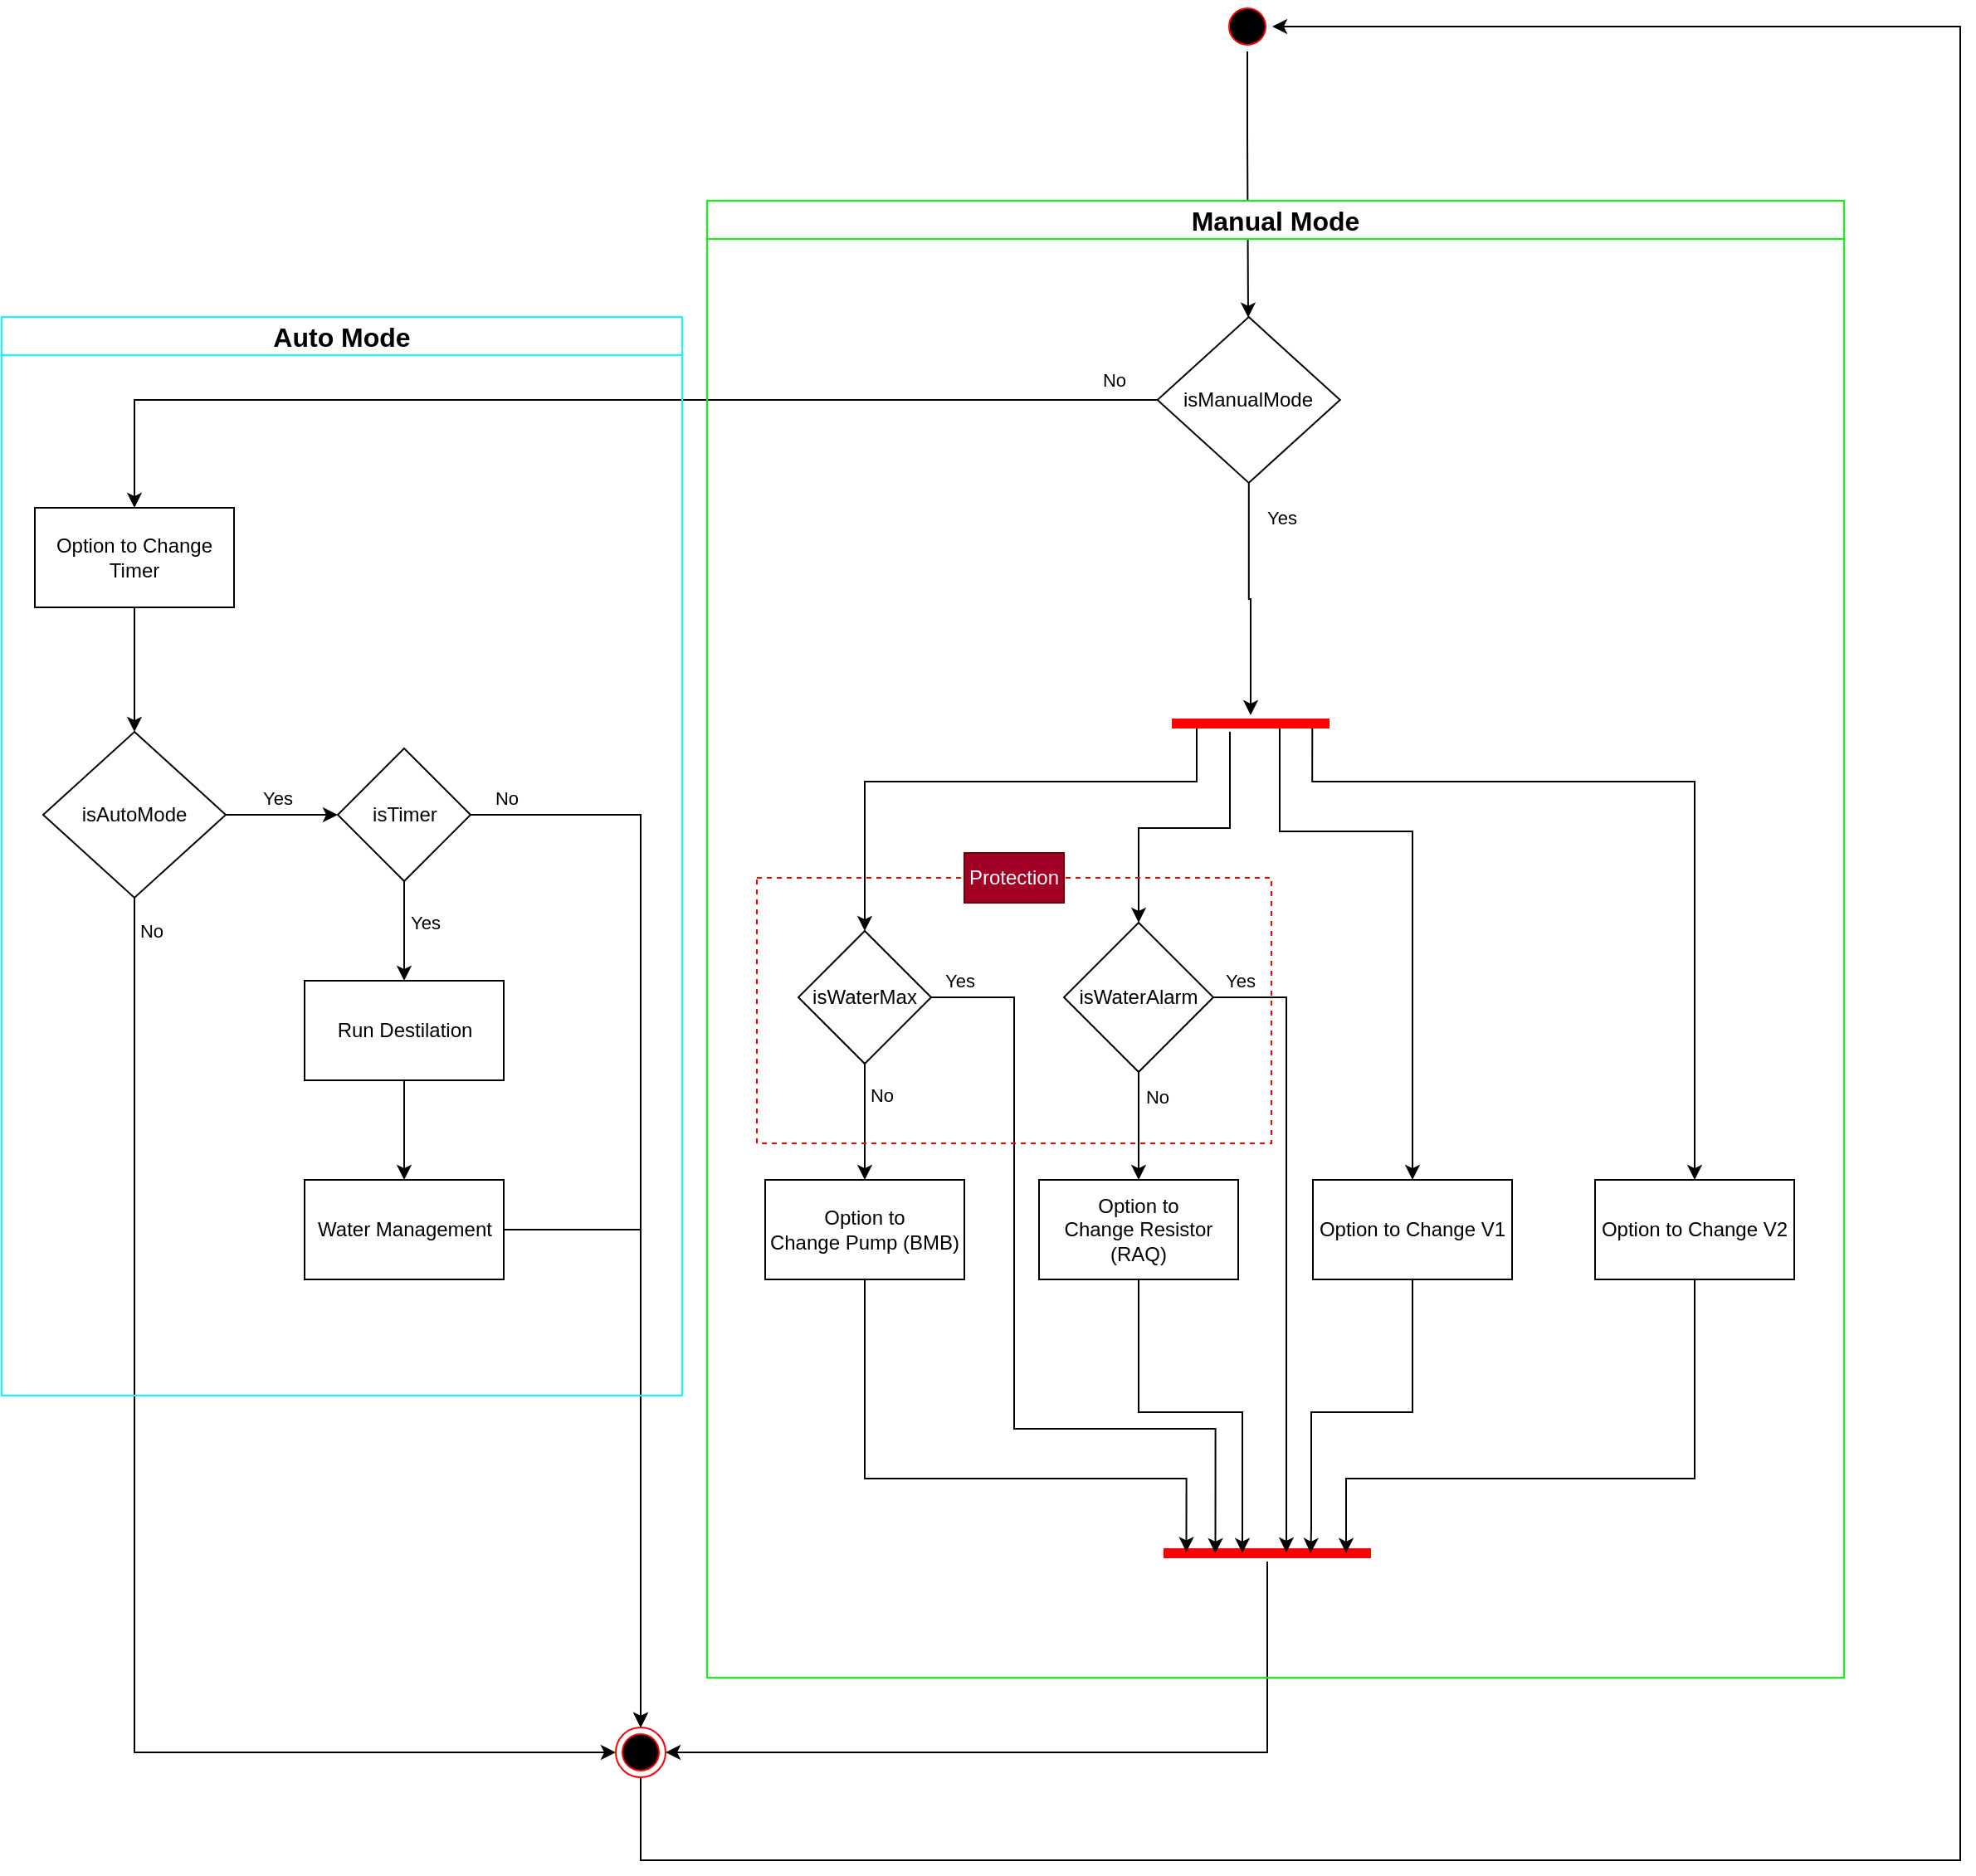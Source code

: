 <mxfile version="24.7.8">
  <diagram name="Página-1" id="O3JyGVQpDG3Lo8o7kQD4">
    <mxGraphModel dx="1434" dy="844" grid="1" gridSize="10" guides="1" tooltips="1" connect="1" arrows="1" fold="1" page="1" pageScale="1" pageWidth="827" pageHeight="1169" math="0" shadow="0">
      <root>
        <mxCell id="0" />
        <mxCell id="1" parent="0" />
        <mxCell id="xve0XWHkX6E9ICd-36VI-2" value="Option to Change V1" style="rounded=0;whiteSpace=wrap;html=1;" parent="1" vertex="1">
          <mxGeometry x="920" y="720" width="120" height="60" as="geometry" />
        </mxCell>
        <mxCell id="xve0XWHkX6E9ICd-36VI-4" style="edgeStyle=orthogonalEdgeStyle;rounded=0;orthogonalLoop=1;jettySize=auto;html=1;entryDx=0;entryDy=0;entryPerimeter=0;" parent="1" source="xve0XWHkX6E9ICd-36VI-3" target="xve0XWHkX6E9ICd-36VI-13" edge="1">
          <mxGeometry relative="1" as="geometry" />
        </mxCell>
        <mxCell id="xve0XWHkX6E9ICd-36VI-5" value="Yes" style="edgeLabel;html=1;align=center;verticalAlign=middle;resizable=0;points=[];" parent="xve0XWHkX6E9ICd-36VI-4" vertex="1" connectable="0">
          <mxGeometry x="-0.287" y="-2" relative="1" as="geometry">
            <mxPoint x="21" y="-30" as="offset" />
          </mxGeometry>
        </mxCell>
        <mxCell id="xve0XWHkX6E9ICd-36VI-3" value="isManualMode" style="rhombus;whiteSpace=wrap;html=1;" parent="1" vertex="1">
          <mxGeometry x="826.36" y="200" width="110" height="100" as="geometry" />
        </mxCell>
        <mxCell id="xve0XWHkX6E9ICd-36VI-6" value="Option to Change&amp;nbsp;V2" style="rounded=0;whiteSpace=wrap;html=1;" parent="1" vertex="1">
          <mxGeometry x="1090" y="720" width="120" height="60" as="geometry" />
        </mxCell>
        <mxCell id="xve0XWHkX6E9ICd-36VI-7" value="Option to Change&amp;nbsp;Pump (BMB)" style="rounded=0;whiteSpace=wrap;html=1;" parent="1" vertex="1">
          <mxGeometry x="590" y="720" width="120" height="60" as="geometry" />
        </mxCell>
        <mxCell id="xve0XWHkX6E9ICd-36VI-8" value="Option to Change&amp;nbsp;Resistor (RAQ)" style="rounded=0;whiteSpace=wrap;html=1;" parent="1" vertex="1">
          <mxGeometry x="755" y="720" width="120" height="60" as="geometry" />
        </mxCell>
        <mxCell id="xve0XWHkX6E9ICd-36VI-11" style="edgeStyle=orthogonalEdgeStyle;rounded=0;orthogonalLoop=1;jettySize=auto;html=1;entryDx=0;entryDy=0;" parent="1" source="xve0XWHkX6E9ICd-36VI-9" target="xve0XWHkX6E9ICd-36VI-7" edge="1">
          <mxGeometry relative="1" as="geometry" />
        </mxCell>
        <mxCell id="xve0XWHkX6E9ICd-36VI-12" value="No" style="edgeLabel;html=1;align=center;verticalAlign=middle;resizable=0;points=[];" parent="xve0XWHkX6E9ICd-36VI-11" vertex="1" connectable="0">
          <mxGeometry x="-0.219" y="1" relative="1" as="geometry">
            <mxPoint x="9" y="-9" as="offset" />
          </mxGeometry>
        </mxCell>
        <mxCell id="xve0XWHkX6E9ICd-36VI-9" value="isWaterMax" style="rhombus;whiteSpace=wrap;html=1;" parent="1" vertex="1">
          <mxGeometry x="610" y="570" width="80" height="80" as="geometry" />
        </mxCell>
        <mxCell id="xve0XWHkX6E9ICd-36VI-18" style="edgeStyle=orthogonalEdgeStyle;rounded=0;orthogonalLoop=1;jettySize=auto;html=1;entryDx=0;entryDy=0;" parent="1" source="xve0XWHkX6E9ICd-36VI-10" target="xve0XWHkX6E9ICd-36VI-8" edge="1">
          <mxGeometry relative="1" as="geometry" />
        </mxCell>
        <mxCell id="xve0XWHkX6E9ICd-36VI-19" value="No" style="edgeLabel;html=1;align=center;verticalAlign=middle;resizable=0;points=[];" parent="xve0XWHkX6E9ICd-36VI-18" vertex="1" connectable="0">
          <mxGeometry x="-0.275" relative="1" as="geometry">
            <mxPoint x="11" y="-9" as="offset" />
          </mxGeometry>
        </mxCell>
        <mxCell id="xve0XWHkX6E9ICd-36VI-10" value="isWaterAlarm" style="rhombus;whiteSpace=wrap;html=1;" parent="1" vertex="1">
          <mxGeometry x="770" y="565" width="90" height="90" as="geometry" />
        </mxCell>
        <mxCell id="xve0XWHkX6E9ICd-36VI-15" style="edgeStyle=orthogonalEdgeStyle;rounded=0;orthogonalLoop=1;jettySize=auto;html=1;exitDx=0;exitDy=0;exitPerimeter=0;entryDx=0;entryDy=0;exitX=0.75;exitY=0.5;entryX=0.5;entryY=0;" parent="1" source="xve0XWHkX6E9ICd-36VI-13" target="xve0XWHkX6E9ICd-36VI-2" edge="1">
          <mxGeometry relative="1" as="geometry">
            <mxPoint x="750" y="411.25" as="sourcePoint" />
            <mxPoint x="982.5" y="220" as="targetPoint" />
            <Array as="points">
              <mxPoint x="900" y="445" />
              <mxPoint x="900" y="510" />
              <mxPoint x="980" y="510" />
            </Array>
          </mxGeometry>
        </mxCell>
        <mxCell id="xve0XWHkX6E9ICd-36VI-16" style="edgeStyle=orthogonalEdgeStyle;rounded=0;orthogonalLoop=1;jettySize=auto;html=1;exitDx=0;exitDy=0;exitPerimeter=0;exitX=0.25;exitY=0.5;entryX=0.5;entryY=0;entryDx=0;entryDy=0;" parent="1" source="xve0XWHkX6E9ICd-36VI-13" target="xve0XWHkX6E9ICd-36VI-9" edge="1">
          <mxGeometry relative="1" as="geometry">
            <mxPoint x="750" y="610" as="targetPoint" />
            <Array as="points">
              <mxPoint x="850" y="445" />
              <mxPoint x="850" y="480" />
              <mxPoint x="650" y="480" />
            </Array>
          </mxGeometry>
        </mxCell>
        <mxCell id="FvylNQ2aFLofRz3cB290-1" style="edgeStyle=orthogonalEdgeStyle;rounded=0;orthogonalLoop=1;jettySize=auto;html=1;exitDx=0;exitDy=0;exitPerimeter=0;entryDx=0;entryDy=0;exitX=0.891;exitY=0.533;entryX=0.5;entryY=0;" parent="1" source="xve0XWHkX6E9ICd-36VI-13" target="xve0XWHkX6E9ICd-36VI-6" edge="1">
          <mxGeometry relative="1" as="geometry">
            <Array as="points">
              <mxPoint x="920" y="480" />
              <mxPoint x="1150" y="480" />
            </Array>
          </mxGeometry>
        </mxCell>
        <mxCell id="FvylNQ2aFLofRz3cB290-3" style="edgeStyle=orthogonalEdgeStyle;rounded=0;orthogonalLoop=1;jettySize=auto;html=1;entryX=0.5;entryY=0;entryDx=0;entryDy=0;" parent="1" source="xve0XWHkX6E9ICd-36VI-13" target="xve0XWHkX6E9ICd-36VI-10" edge="1">
          <mxGeometry relative="1" as="geometry">
            <Array as="points">
              <mxPoint x="870" y="508" />
              <mxPoint x="815" y="508" />
            </Array>
          </mxGeometry>
        </mxCell>
        <mxCell id="xve0XWHkX6E9ICd-36VI-13" value="" style="shape=line;html=1;strokeWidth=6;strokeColor=#ff0000;rotation=0;" parent="1" vertex="1">
          <mxGeometry x="835" y="440" width="95" height="10" as="geometry" />
        </mxCell>
        <mxCell id="FvylNQ2aFLofRz3cB290-18" style="edgeStyle=orthogonalEdgeStyle;rounded=0;orthogonalLoop=1;jettySize=auto;html=1;exitX=0.5;exitY=1;exitDx=0;exitDy=0;" parent="1" source="xve0XWHkX6E9ICd-36VI-31" target="xve0XWHkX6E9ICd-36VI-3" edge="1">
          <mxGeometry relative="1" as="geometry">
            <Array as="points">
              <mxPoint x="881" y="90" />
              <mxPoint x="881" y="90" />
            </Array>
          </mxGeometry>
        </mxCell>
        <mxCell id="xve0XWHkX6E9ICd-36VI-31" value="" style="ellipse;html=1;shape=startState;fillColor=#000000;strokeColor=#ff0000;" parent="1" vertex="1">
          <mxGeometry x="865.5" y="10" width="30" height="30" as="geometry" />
        </mxCell>
        <mxCell id="NpD5K99SZVwvwFvOVfnl-2" style="edgeStyle=orthogonalEdgeStyle;rounded=0;orthogonalLoop=1;jettySize=auto;html=1;entryDx=0;entryDy=0;" parent="1" source="xve0XWHkX6E9ICd-36VI-41" target="NpD5K99SZVwvwFvOVfnl-1" edge="1">
          <mxGeometry relative="1" as="geometry" />
        </mxCell>
        <mxCell id="NpD5K99SZVwvwFvOVfnl-3" value="Yes" style="edgeLabel;html=1;align=center;verticalAlign=middle;resizable=0;points=[];" parent="NpD5K99SZVwvwFvOVfnl-2" vertex="1" connectable="0">
          <mxGeometry x="-0.127" y="-2" relative="1" as="geometry">
            <mxPoint x="1" y="-12" as="offset" />
          </mxGeometry>
        </mxCell>
        <mxCell id="NpD5K99SZVwvwFvOVfnl-16" style="edgeStyle=orthogonalEdgeStyle;rounded=0;orthogonalLoop=1;jettySize=auto;html=1;entryDx=0;entryDy=0;exitX=0.5;exitY=1;exitDx=0;exitDy=0;" parent="1" source="xve0XWHkX6E9ICd-36VI-41" target="NpD5K99SZVwvwFvOVfnl-13" edge="1">
          <mxGeometry relative="1" as="geometry">
            <Array as="points">
              <mxPoint x="210" y="1065" />
            </Array>
          </mxGeometry>
        </mxCell>
        <mxCell id="NpD5K99SZVwvwFvOVfnl-19" value="No" style="edgeLabel;html=1;align=center;verticalAlign=middle;resizable=0;points=[];" parent="NpD5K99SZVwvwFvOVfnl-16" vertex="1" connectable="0">
          <mxGeometry x="0.429" relative="1" as="geometry">
            <mxPoint x="-50" y="-495" as="offset" />
          </mxGeometry>
        </mxCell>
        <mxCell id="xve0XWHkX6E9ICd-36VI-41" value="isAutoMode" style="rhombus;whiteSpace=wrap;html=1;" parent="1" vertex="1">
          <mxGeometry x="155" y="450" width="110" height="100" as="geometry" />
        </mxCell>
        <mxCell id="NpD5K99SZVwvwFvOVfnl-11" style="edgeStyle=orthogonalEdgeStyle;rounded=0;orthogonalLoop=1;jettySize=auto;html=1;entryDx=0;entryDy=0;" parent="1" source="xve0XWHkX6E9ICd-36VI-64" target="NpD5K99SZVwvwFvOVfnl-10" edge="1">
          <mxGeometry relative="1" as="geometry" />
        </mxCell>
        <mxCell id="xve0XWHkX6E9ICd-36VI-64" value="Run Destilation" style="rounded=0;whiteSpace=wrap;html=1;" parent="1" vertex="1">
          <mxGeometry x="312.5" y="600" width="120" height="60" as="geometry" />
        </mxCell>
        <mxCell id="NpD5K99SZVwvwFvOVfnl-4" style="edgeStyle=orthogonalEdgeStyle;rounded=0;orthogonalLoop=1;jettySize=auto;html=1;entryDx=0;entryDy=0;" parent="1" source="NpD5K99SZVwvwFvOVfnl-1" target="xve0XWHkX6E9ICd-36VI-64" edge="1">
          <mxGeometry relative="1" as="geometry" />
        </mxCell>
        <mxCell id="NpD5K99SZVwvwFvOVfnl-5" value="Yes" style="edgeLabel;html=1;align=center;verticalAlign=middle;resizable=0;points=[];" parent="NpD5K99SZVwvwFvOVfnl-4" vertex="1" connectable="0">
          <mxGeometry x="-0.162" y="-1" relative="1" as="geometry">
            <mxPoint x="13" as="offset" />
          </mxGeometry>
        </mxCell>
        <mxCell id="NpD5K99SZVwvwFvOVfnl-17" style="edgeStyle=orthogonalEdgeStyle;rounded=0;orthogonalLoop=1;jettySize=auto;html=1;entryDx=0;entryDy=0;exitX=1;exitY=0.5;exitDx=0;exitDy=0;" parent="1" source="NpD5K99SZVwvwFvOVfnl-1" target="NpD5K99SZVwvwFvOVfnl-13" edge="1">
          <mxGeometry relative="1" as="geometry">
            <Array as="points">
              <mxPoint x="515" y="500" />
            </Array>
          </mxGeometry>
        </mxCell>
        <mxCell id="NpD5K99SZVwvwFvOVfnl-18" value="No" style="edgeLabel;html=1;align=center;verticalAlign=middle;resizable=0;points=[];" parent="NpD5K99SZVwvwFvOVfnl-17" vertex="1" connectable="0">
          <mxGeometry x="-0.012" y="-1" relative="1" as="geometry">
            <mxPoint x="-80" y="-230" as="offset" />
          </mxGeometry>
        </mxCell>
        <mxCell id="NpD5K99SZVwvwFvOVfnl-1" value="isTimer" style="rhombus;whiteSpace=wrap;html=1;" parent="1" vertex="1">
          <mxGeometry x="332.5" y="460" width="80" height="80" as="geometry" />
        </mxCell>
        <mxCell id="NpD5K99SZVwvwFvOVfnl-9" style="edgeStyle=orthogonalEdgeStyle;rounded=0;orthogonalLoop=1;jettySize=auto;html=1;entryDx=0;entryDy=0;exitDx=0;exitDy=0;" parent="1" source="NpD5K99SZVwvwFvOVfnl-6" target="xve0XWHkX6E9ICd-36VI-41" edge="1">
          <mxGeometry relative="1" as="geometry" />
        </mxCell>
        <mxCell id="NpD5K99SZVwvwFvOVfnl-6" value="Option to Change Timer" style="rounded=0;whiteSpace=wrap;html=1;" parent="1" vertex="1">
          <mxGeometry x="150" y="315" width="120" height="60" as="geometry" />
        </mxCell>
        <mxCell id="NpD5K99SZVwvwFvOVfnl-14" style="edgeStyle=orthogonalEdgeStyle;rounded=0;orthogonalLoop=1;jettySize=auto;html=1;entryDx=0;entryDy=0;" parent="1" source="NpD5K99SZVwvwFvOVfnl-10" target="NpD5K99SZVwvwFvOVfnl-13" edge="1">
          <mxGeometry relative="1" as="geometry" />
        </mxCell>
        <mxCell id="NpD5K99SZVwvwFvOVfnl-10" value="Water Management" style="rounded=0;whiteSpace=wrap;html=1;" parent="1" vertex="1">
          <mxGeometry x="312.5" y="720" width="120" height="60" as="geometry" />
        </mxCell>
        <mxCell id="FvylNQ2aFLofRz3cB290-17" style="edgeStyle=orthogonalEdgeStyle;rounded=0;orthogonalLoop=1;jettySize=auto;html=1;entryX=1;entryY=0.5;entryDx=0;entryDy=0;" parent="1" source="NpD5K99SZVwvwFvOVfnl-13" target="xve0XWHkX6E9ICd-36VI-31" edge="1">
          <mxGeometry relative="1" as="geometry">
            <Array as="points">
              <mxPoint x="515" y="1130" />
              <mxPoint x="1310" y="1130" />
              <mxPoint x="1310" y="25" />
            </Array>
          </mxGeometry>
        </mxCell>
        <mxCell id="NpD5K99SZVwvwFvOVfnl-13" value="" style="ellipse;html=1;shape=endState;fillColor=#000000;strokeColor=#ff0000;" parent="1" vertex="1">
          <mxGeometry x="500" y="1050" width="30" height="30" as="geometry" />
        </mxCell>
        <mxCell id="NpD5K99SZVwvwFvOVfnl-22" style="edgeStyle=orthogonalEdgeStyle;rounded=0;orthogonalLoop=1;jettySize=auto;html=1;entryDx=0;entryDy=0;entryX=0.5;entryY=0;" parent="1" source="xve0XWHkX6E9ICd-36VI-3" target="NpD5K99SZVwvwFvOVfnl-6" edge="1">
          <mxGeometry relative="1" as="geometry">
            <Array as="points">
              <mxPoint x="210" y="250" />
            </Array>
            <mxPoint x="51.519" y="380.0" as="targetPoint" />
          </mxGeometry>
        </mxCell>
        <mxCell id="NpD5K99SZVwvwFvOVfnl-23" value="No" style="edgeLabel;html=1;align=center;verticalAlign=middle;resizable=0;points=[];" parent="NpD5K99SZVwvwFvOVfnl-22" vertex="1" connectable="0">
          <mxGeometry x="-0.133" relative="1" as="geometry">
            <mxPoint x="269" y="-12" as="offset" />
          </mxGeometry>
        </mxCell>
        <mxCell id="FvylNQ2aFLofRz3cB290-16" style="edgeStyle=orthogonalEdgeStyle;rounded=0;orthogonalLoop=1;jettySize=auto;html=1;entryX=1;entryY=0.5;entryDx=0;entryDy=0;" parent="1" source="FvylNQ2aFLofRz3cB290-6" target="NpD5K99SZVwvwFvOVfnl-13" edge="1">
          <mxGeometry relative="1" as="geometry">
            <Array as="points">
              <mxPoint x="893" y="1065" />
            </Array>
          </mxGeometry>
        </mxCell>
        <mxCell id="FvylNQ2aFLofRz3cB290-6" value="" style="shape=line;html=1;strokeWidth=6;strokeColor=#ff0000;rotation=0;" parent="1" vertex="1">
          <mxGeometry x="830" y="940" width="125" height="10" as="geometry" />
        </mxCell>
        <mxCell id="FvylNQ2aFLofRz3cB290-7" style="edgeStyle=orthogonalEdgeStyle;rounded=0;orthogonalLoop=1;jettySize=auto;html=1;entryX=0.874;entryY=0.49;entryDx=0;entryDy=0;entryPerimeter=0;" parent="1" source="xve0XWHkX6E9ICd-36VI-6" target="FvylNQ2aFLofRz3cB290-6" edge="1">
          <mxGeometry relative="1" as="geometry">
            <Array as="points">
              <mxPoint x="1150" y="900" />
              <mxPoint x="940" y="900" />
              <mxPoint x="940" y="945" />
            </Array>
          </mxGeometry>
        </mxCell>
        <mxCell id="FvylNQ2aFLofRz3cB290-8" style="edgeStyle=orthogonalEdgeStyle;rounded=0;orthogonalLoop=1;jettySize=auto;html=1;entryX=0.709;entryY=0.49;entryDx=0;entryDy=0;entryPerimeter=0;" parent="1" source="xve0XWHkX6E9ICd-36VI-2" target="FvylNQ2aFLofRz3cB290-6" edge="1">
          <mxGeometry relative="1" as="geometry">
            <Array as="points">
              <mxPoint x="980" y="860" />
              <mxPoint x="919" y="860" />
              <mxPoint x="919" y="930" />
              <mxPoint x="919" y="930" />
            </Array>
          </mxGeometry>
        </mxCell>
        <mxCell id="FvylNQ2aFLofRz3cB290-10" style="edgeStyle=orthogonalEdgeStyle;rounded=0;orthogonalLoop=1;jettySize=auto;html=1;entryX=0.59;entryY=0.447;entryDx=0;entryDy=0;entryPerimeter=0;" parent="1" source="xve0XWHkX6E9ICd-36VI-10" target="FvylNQ2aFLofRz3cB290-6" edge="1">
          <mxGeometry relative="1" as="geometry">
            <Array as="points">
              <mxPoint x="904" y="610" />
              <mxPoint x="904" y="945" />
            </Array>
          </mxGeometry>
        </mxCell>
        <mxCell id="FvylNQ2aFLofRz3cB290-11" value="Yes" style="edgeLabel;html=1;align=center;verticalAlign=middle;resizable=0;points=[];" parent="FvylNQ2aFLofRz3cB290-10" vertex="1" connectable="0">
          <mxGeometry x="-0.901" relative="1" as="geometry">
            <mxPoint x="-3" y="-10" as="offset" />
          </mxGeometry>
        </mxCell>
        <mxCell id="FvylNQ2aFLofRz3cB290-12" style="edgeStyle=orthogonalEdgeStyle;rounded=0;orthogonalLoop=1;jettySize=auto;html=1;entryX=0.25;entryY=0.5;entryDx=0;entryDy=0;entryPerimeter=0;" parent="1" source="xve0XWHkX6E9ICd-36VI-9" target="FvylNQ2aFLofRz3cB290-6" edge="1">
          <mxGeometry relative="1" as="geometry">
            <Array as="points">
              <mxPoint x="740" y="610" />
              <mxPoint x="740" y="870" />
              <mxPoint x="861" y="870" />
            </Array>
          </mxGeometry>
        </mxCell>
        <mxCell id="FvylNQ2aFLofRz3cB290-13" value="Yes" style="edgeLabel;html=1;align=center;verticalAlign=middle;resizable=0;points=[];" parent="FvylNQ2aFLofRz3cB290-12" vertex="1" connectable="0">
          <mxGeometry x="0.678" y="-2" relative="1" as="geometry">
            <mxPoint x="-148" y="-272" as="offset" />
          </mxGeometry>
        </mxCell>
        <mxCell id="FvylNQ2aFLofRz3cB290-14" style="edgeStyle=orthogonalEdgeStyle;rounded=0;orthogonalLoop=1;jettySize=auto;html=1;entryX=0.38;entryY=0.49;entryDx=0;entryDy=0;entryPerimeter=0;" parent="1" source="xve0XWHkX6E9ICd-36VI-8" target="FvylNQ2aFLofRz3cB290-6" edge="1">
          <mxGeometry relative="1" as="geometry" />
        </mxCell>
        <mxCell id="FvylNQ2aFLofRz3cB290-15" style="edgeStyle=orthogonalEdgeStyle;rounded=0;orthogonalLoop=1;jettySize=auto;html=1;entryX=0.11;entryY=0.421;entryDx=0;entryDy=0;entryPerimeter=0;" parent="1" source="xve0XWHkX6E9ICd-36VI-7" target="FvylNQ2aFLofRz3cB290-6" edge="1">
          <mxGeometry relative="1" as="geometry">
            <Array as="points">
              <mxPoint x="650" y="900" />
              <mxPoint x="844" y="900" />
            </Array>
          </mxGeometry>
        </mxCell>
        <mxCell id="FvylNQ2aFLofRz3cB290-21" value="Manual Mode" style="swimlane;whiteSpace=wrap;html=1;strokeColor=#00FF00;fontSize=16;" parent="1" vertex="1">
          <mxGeometry x="555" y="130" width="685" height="890" as="geometry" />
        </mxCell>
        <mxCell id="FvylNQ2aFLofRz3cB290-23" value="" style="rounded=0;whiteSpace=wrap;html=1;fillColor=none;strokeColor=#FF0000;dashed=1;" parent="FvylNQ2aFLofRz3cB290-21" vertex="1">
          <mxGeometry x="30" y="408" width="310" height="160" as="geometry" />
        </mxCell>
        <mxCell id="FvylNQ2aFLofRz3cB290-24" value="Protection" style="text;html=1;align=center;verticalAlign=middle;whiteSpace=wrap;rounded=0;fillColor=#a20025;fontColor=#ffffff;strokeColor=#6F0000;" parent="FvylNQ2aFLofRz3cB290-21" vertex="1">
          <mxGeometry x="155" y="393" width="60" height="30" as="geometry" />
        </mxCell>
        <mxCell id="FvylNQ2aFLofRz3cB290-22" value="Auto Mode" style="swimlane;whiteSpace=wrap;html=1;strokeColor=#00FFFF;fontSize=16;" parent="1" vertex="1">
          <mxGeometry x="130" y="200" width="410" height="650" as="geometry" />
        </mxCell>
      </root>
    </mxGraphModel>
  </diagram>
</mxfile>
